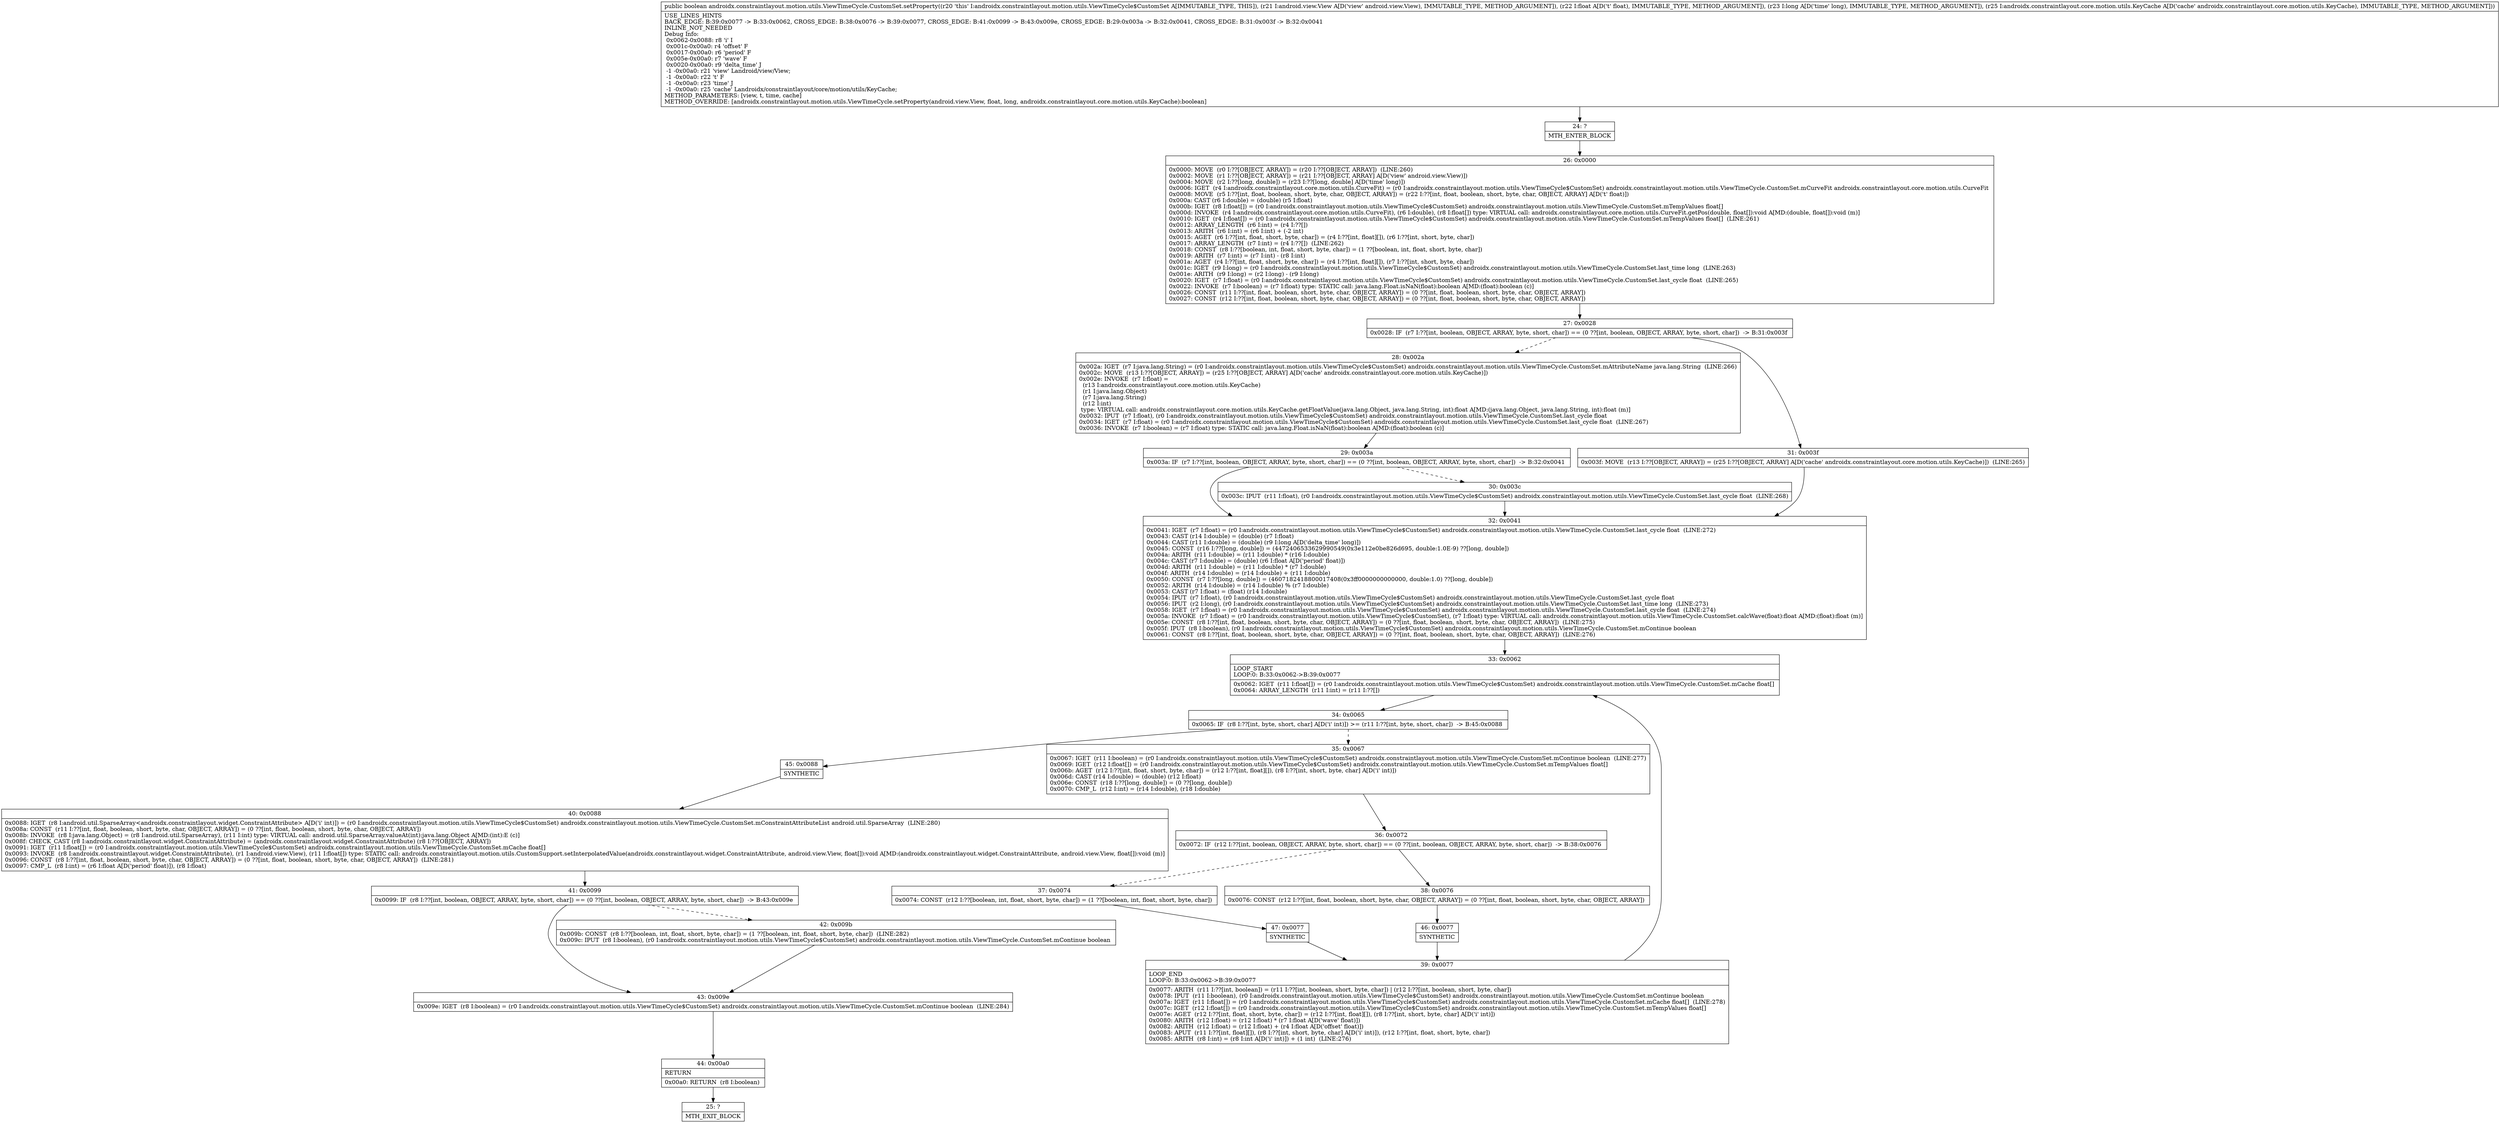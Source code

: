 digraph "CFG forandroidx.constraintlayout.motion.utils.ViewTimeCycle.CustomSet.setProperty(Landroid\/view\/View;FJLandroidx\/constraintlayout\/core\/motion\/utils\/KeyCache;)Z" {
Node_24 [shape=record,label="{24\:\ ?|MTH_ENTER_BLOCK\l}"];
Node_26 [shape=record,label="{26\:\ 0x0000|0x0000: MOVE  (r0 I:??[OBJECT, ARRAY]) = (r20 I:??[OBJECT, ARRAY])  (LINE:260)\l0x0002: MOVE  (r1 I:??[OBJECT, ARRAY]) = (r21 I:??[OBJECT, ARRAY] A[D('view' android.view.View)]) \l0x0004: MOVE  (r2 I:??[long, double]) = (r23 I:??[long, double] A[D('time' long)]) \l0x0006: IGET  (r4 I:androidx.constraintlayout.core.motion.utils.CurveFit) = (r0 I:androidx.constraintlayout.motion.utils.ViewTimeCycle$CustomSet) androidx.constraintlayout.motion.utils.ViewTimeCycle.CustomSet.mCurveFit androidx.constraintlayout.core.motion.utils.CurveFit \l0x0008: MOVE  (r5 I:??[int, float, boolean, short, byte, char, OBJECT, ARRAY]) = (r22 I:??[int, float, boolean, short, byte, char, OBJECT, ARRAY] A[D('t' float)]) \l0x000a: CAST (r6 I:double) = (double) (r5 I:float) \l0x000b: IGET  (r8 I:float[]) = (r0 I:androidx.constraintlayout.motion.utils.ViewTimeCycle$CustomSet) androidx.constraintlayout.motion.utils.ViewTimeCycle.CustomSet.mTempValues float[] \l0x000d: INVOKE  (r4 I:androidx.constraintlayout.core.motion.utils.CurveFit), (r6 I:double), (r8 I:float[]) type: VIRTUAL call: androidx.constraintlayout.core.motion.utils.CurveFit.getPos(double, float[]):void A[MD:(double, float[]):void (m)]\l0x0010: IGET  (r4 I:float[]) = (r0 I:androidx.constraintlayout.motion.utils.ViewTimeCycle$CustomSet) androidx.constraintlayout.motion.utils.ViewTimeCycle.CustomSet.mTempValues float[]  (LINE:261)\l0x0012: ARRAY_LENGTH  (r6 I:int) = (r4 I:??[]) \l0x0013: ARITH  (r6 I:int) = (r6 I:int) + (\-2 int) \l0x0015: AGET  (r6 I:??[int, float, short, byte, char]) = (r4 I:??[int, float][]), (r6 I:??[int, short, byte, char]) \l0x0017: ARRAY_LENGTH  (r7 I:int) = (r4 I:??[])  (LINE:262)\l0x0018: CONST  (r8 I:??[boolean, int, float, short, byte, char]) = (1 ??[boolean, int, float, short, byte, char]) \l0x0019: ARITH  (r7 I:int) = (r7 I:int) \- (r8 I:int) \l0x001a: AGET  (r4 I:??[int, float, short, byte, char]) = (r4 I:??[int, float][]), (r7 I:??[int, short, byte, char]) \l0x001c: IGET  (r9 I:long) = (r0 I:androidx.constraintlayout.motion.utils.ViewTimeCycle$CustomSet) androidx.constraintlayout.motion.utils.ViewTimeCycle.CustomSet.last_time long  (LINE:263)\l0x001e: ARITH  (r9 I:long) = (r2 I:long) \- (r9 I:long) \l0x0020: IGET  (r7 I:float) = (r0 I:androidx.constraintlayout.motion.utils.ViewTimeCycle$CustomSet) androidx.constraintlayout.motion.utils.ViewTimeCycle.CustomSet.last_cycle float  (LINE:265)\l0x0022: INVOKE  (r7 I:boolean) = (r7 I:float) type: STATIC call: java.lang.Float.isNaN(float):boolean A[MD:(float):boolean (c)]\l0x0026: CONST  (r11 I:??[int, float, boolean, short, byte, char, OBJECT, ARRAY]) = (0 ??[int, float, boolean, short, byte, char, OBJECT, ARRAY]) \l0x0027: CONST  (r12 I:??[int, float, boolean, short, byte, char, OBJECT, ARRAY]) = (0 ??[int, float, boolean, short, byte, char, OBJECT, ARRAY]) \l}"];
Node_27 [shape=record,label="{27\:\ 0x0028|0x0028: IF  (r7 I:??[int, boolean, OBJECT, ARRAY, byte, short, char]) == (0 ??[int, boolean, OBJECT, ARRAY, byte, short, char])  \-\> B:31:0x003f \l}"];
Node_28 [shape=record,label="{28\:\ 0x002a|0x002a: IGET  (r7 I:java.lang.String) = (r0 I:androidx.constraintlayout.motion.utils.ViewTimeCycle$CustomSet) androidx.constraintlayout.motion.utils.ViewTimeCycle.CustomSet.mAttributeName java.lang.String  (LINE:266)\l0x002c: MOVE  (r13 I:??[OBJECT, ARRAY]) = (r25 I:??[OBJECT, ARRAY] A[D('cache' androidx.constraintlayout.core.motion.utils.KeyCache)]) \l0x002e: INVOKE  (r7 I:float) = \l  (r13 I:androidx.constraintlayout.core.motion.utils.KeyCache)\l  (r1 I:java.lang.Object)\l  (r7 I:java.lang.String)\l  (r12 I:int)\l type: VIRTUAL call: androidx.constraintlayout.core.motion.utils.KeyCache.getFloatValue(java.lang.Object, java.lang.String, int):float A[MD:(java.lang.Object, java.lang.String, int):float (m)]\l0x0032: IPUT  (r7 I:float), (r0 I:androidx.constraintlayout.motion.utils.ViewTimeCycle$CustomSet) androidx.constraintlayout.motion.utils.ViewTimeCycle.CustomSet.last_cycle float \l0x0034: IGET  (r7 I:float) = (r0 I:androidx.constraintlayout.motion.utils.ViewTimeCycle$CustomSet) androidx.constraintlayout.motion.utils.ViewTimeCycle.CustomSet.last_cycle float  (LINE:267)\l0x0036: INVOKE  (r7 I:boolean) = (r7 I:float) type: STATIC call: java.lang.Float.isNaN(float):boolean A[MD:(float):boolean (c)]\l}"];
Node_29 [shape=record,label="{29\:\ 0x003a|0x003a: IF  (r7 I:??[int, boolean, OBJECT, ARRAY, byte, short, char]) == (0 ??[int, boolean, OBJECT, ARRAY, byte, short, char])  \-\> B:32:0x0041 \l}"];
Node_30 [shape=record,label="{30\:\ 0x003c|0x003c: IPUT  (r11 I:float), (r0 I:androidx.constraintlayout.motion.utils.ViewTimeCycle$CustomSet) androidx.constraintlayout.motion.utils.ViewTimeCycle.CustomSet.last_cycle float  (LINE:268)\l}"];
Node_32 [shape=record,label="{32\:\ 0x0041|0x0041: IGET  (r7 I:float) = (r0 I:androidx.constraintlayout.motion.utils.ViewTimeCycle$CustomSet) androidx.constraintlayout.motion.utils.ViewTimeCycle.CustomSet.last_cycle float  (LINE:272)\l0x0043: CAST (r14 I:double) = (double) (r7 I:float) \l0x0044: CAST (r11 I:double) = (double) (r9 I:long A[D('delta_time' long)]) \l0x0045: CONST  (r16 I:??[long, double]) = (4472406533629990549(0x3e112e0be826d695, double:1.0E\-9) ??[long, double]) \l0x004a: ARITH  (r11 I:double) = (r11 I:double) * (r16 I:double) \l0x004c: CAST (r7 I:double) = (double) (r6 I:float A[D('period' float)]) \l0x004d: ARITH  (r11 I:double) = (r11 I:double) * (r7 I:double) \l0x004f: ARITH  (r14 I:double) = (r14 I:double) + (r11 I:double) \l0x0050: CONST  (r7 I:??[long, double]) = (4607182418800017408(0x3ff0000000000000, double:1.0) ??[long, double]) \l0x0052: ARITH  (r14 I:double) = (r14 I:double) % (r7 I:double) \l0x0053: CAST (r7 I:float) = (float) (r14 I:double) \l0x0054: IPUT  (r7 I:float), (r0 I:androidx.constraintlayout.motion.utils.ViewTimeCycle$CustomSet) androidx.constraintlayout.motion.utils.ViewTimeCycle.CustomSet.last_cycle float \l0x0056: IPUT  (r2 I:long), (r0 I:androidx.constraintlayout.motion.utils.ViewTimeCycle$CustomSet) androidx.constraintlayout.motion.utils.ViewTimeCycle.CustomSet.last_time long  (LINE:273)\l0x0058: IGET  (r7 I:float) = (r0 I:androidx.constraintlayout.motion.utils.ViewTimeCycle$CustomSet) androidx.constraintlayout.motion.utils.ViewTimeCycle.CustomSet.last_cycle float  (LINE:274)\l0x005a: INVOKE  (r7 I:float) = (r0 I:androidx.constraintlayout.motion.utils.ViewTimeCycle$CustomSet), (r7 I:float) type: VIRTUAL call: androidx.constraintlayout.motion.utils.ViewTimeCycle.CustomSet.calcWave(float):float A[MD:(float):float (m)]\l0x005e: CONST  (r8 I:??[int, float, boolean, short, byte, char, OBJECT, ARRAY]) = (0 ??[int, float, boolean, short, byte, char, OBJECT, ARRAY])  (LINE:275)\l0x005f: IPUT  (r8 I:boolean), (r0 I:androidx.constraintlayout.motion.utils.ViewTimeCycle$CustomSet) androidx.constraintlayout.motion.utils.ViewTimeCycle.CustomSet.mContinue boolean \l0x0061: CONST  (r8 I:??[int, float, boolean, short, byte, char, OBJECT, ARRAY]) = (0 ??[int, float, boolean, short, byte, char, OBJECT, ARRAY])  (LINE:276)\l}"];
Node_33 [shape=record,label="{33\:\ 0x0062|LOOP_START\lLOOP:0: B:33:0x0062\-\>B:39:0x0077\l|0x0062: IGET  (r11 I:float[]) = (r0 I:androidx.constraintlayout.motion.utils.ViewTimeCycle$CustomSet) androidx.constraintlayout.motion.utils.ViewTimeCycle.CustomSet.mCache float[] \l0x0064: ARRAY_LENGTH  (r11 I:int) = (r11 I:??[]) \l}"];
Node_34 [shape=record,label="{34\:\ 0x0065|0x0065: IF  (r8 I:??[int, byte, short, char] A[D('i' int)]) \>= (r11 I:??[int, byte, short, char])  \-\> B:45:0x0088 \l}"];
Node_35 [shape=record,label="{35\:\ 0x0067|0x0067: IGET  (r11 I:boolean) = (r0 I:androidx.constraintlayout.motion.utils.ViewTimeCycle$CustomSet) androidx.constraintlayout.motion.utils.ViewTimeCycle.CustomSet.mContinue boolean  (LINE:277)\l0x0069: IGET  (r12 I:float[]) = (r0 I:androidx.constraintlayout.motion.utils.ViewTimeCycle$CustomSet) androidx.constraintlayout.motion.utils.ViewTimeCycle.CustomSet.mTempValues float[] \l0x006b: AGET  (r12 I:??[int, float, short, byte, char]) = (r12 I:??[int, float][]), (r8 I:??[int, short, byte, char] A[D('i' int)]) \l0x006d: CAST (r14 I:double) = (double) (r12 I:float) \l0x006e: CONST  (r18 I:??[long, double]) = (0 ??[long, double]) \l0x0070: CMP_L  (r12 I:int) = (r14 I:double), (r18 I:double) \l}"];
Node_36 [shape=record,label="{36\:\ 0x0072|0x0072: IF  (r12 I:??[int, boolean, OBJECT, ARRAY, byte, short, char]) == (0 ??[int, boolean, OBJECT, ARRAY, byte, short, char])  \-\> B:38:0x0076 \l}"];
Node_37 [shape=record,label="{37\:\ 0x0074|0x0074: CONST  (r12 I:??[boolean, int, float, short, byte, char]) = (1 ??[boolean, int, float, short, byte, char]) \l}"];
Node_47 [shape=record,label="{47\:\ 0x0077|SYNTHETIC\l}"];
Node_39 [shape=record,label="{39\:\ 0x0077|LOOP_END\lLOOP:0: B:33:0x0062\-\>B:39:0x0077\l|0x0077: ARITH  (r11 I:??[int, boolean]) = (r11 I:??[int, boolean, short, byte, char]) \| (r12 I:??[int, boolean, short, byte, char]) \l0x0078: IPUT  (r11 I:boolean), (r0 I:androidx.constraintlayout.motion.utils.ViewTimeCycle$CustomSet) androidx.constraintlayout.motion.utils.ViewTimeCycle.CustomSet.mContinue boolean \l0x007a: IGET  (r11 I:float[]) = (r0 I:androidx.constraintlayout.motion.utils.ViewTimeCycle$CustomSet) androidx.constraintlayout.motion.utils.ViewTimeCycle.CustomSet.mCache float[]  (LINE:278)\l0x007c: IGET  (r12 I:float[]) = (r0 I:androidx.constraintlayout.motion.utils.ViewTimeCycle$CustomSet) androidx.constraintlayout.motion.utils.ViewTimeCycle.CustomSet.mTempValues float[] \l0x007e: AGET  (r12 I:??[int, float, short, byte, char]) = (r12 I:??[int, float][]), (r8 I:??[int, short, byte, char] A[D('i' int)]) \l0x0080: ARITH  (r12 I:float) = (r12 I:float) * (r7 I:float A[D('wave' float)]) \l0x0082: ARITH  (r12 I:float) = (r12 I:float) + (r4 I:float A[D('offset' float)]) \l0x0083: APUT  (r11 I:??[int, float][]), (r8 I:??[int, short, byte, char] A[D('i' int)]), (r12 I:??[int, float, short, byte, char]) \l0x0085: ARITH  (r8 I:int) = (r8 I:int A[D('i' int)]) + (1 int)  (LINE:276)\l}"];
Node_38 [shape=record,label="{38\:\ 0x0076|0x0076: CONST  (r12 I:??[int, float, boolean, short, byte, char, OBJECT, ARRAY]) = (0 ??[int, float, boolean, short, byte, char, OBJECT, ARRAY]) \l}"];
Node_46 [shape=record,label="{46\:\ 0x0077|SYNTHETIC\l}"];
Node_45 [shape=record,label="{45\:\ 0x0088|SYNTHETIC\l}"];
Node_40 [shape=record,label="{40\:\ 0x0088|0x0088: IGET  (r8 I:android.util.SparseArray\<androidx.constraintlayout.widget.ConstraintAttribute\> A[D('i' int)]) = (r0 I:androidx.constraintlayout.motion.utils.ViewTimeCycle$CustomSet) androidx.constraintlayout.motion.utils.ViewTimeCycle.CustomSet.mConstraintAttributeList android.util.SparseArray  (LINE:280)\l0x008a: CONST  (r11 I:??[int, float, boolean, short, byte, char, OBJECT, ARRAY]) = (0 ??[int, float, boolean, short, byte, char, OBJECT, ARRAY]) \l0x008b: INVOKE  (r8 I:java.lang.Object) = (r8 I:android.util.SparseArray), (r11 I:int) type: VIRTUAL call: android.util.SparseArray.valueAt(int):java.lang.Object A[MD:(int):E (c)]\l0x008f: CHECK_CAST (r8 I:androidx.constraintlayout.widget.ConstraintAttribute) = (androidx.constraintlayout.widget.ConstraintAttribute) (r8 I:??[OBJECT, ARRAY]) \l0x0091: IGET  (r11 I:float[]) = (r0 I:androidx.constraintlayout.motion.utils.ViewTimeCycle$CustomSet) androidx.constraintlayout.motion.utils.ViewTimeCycle.CustomSet.mCache float[] \l0x0093: INVOKE  (r8 I:androidx.constraintlayout.widget.ConstraintAttribute), (r1 I:android.view.View), (r11 I:float[]) type: STATIC call: androidx.constraintlayout.motion.utils.CustomSupport.setInterpolatedValue(androidx.constraintlayout.widget.ConstraintAttribute, android.view.View, float[]):void A[MD:(androidx.constraintlayout.widget.ConstraintAttribute, android.view.View, float[]):void (m)]\l0x0096: CONST  (r8 I:??[int, float, boolean, short, byte, char, OBJECT, ARRAY]) = (0 ??[int, float, boolean, short, byte, char, OBJECT, ARRAY])  (LINE:281)\l0x0097: CMP_L  (r8 I:int) = (r6 I:float A[D('period' float)]), (r8 I:float) \l}"];
Node_41 [shape=record,label="{41\:\ 0x0099|0x0099: IF  (r8 I:??[int, boolean, OBJECT, ARRAY, byte, short, char]) == (0 ??[int, boolean, OBJECT, ARRAY, byte, short, char])  \-\> B:43:0x009e \l}"];
Node_42 [shape=record,label="{42\:\ 0x009b|0x009b: CONST  (r8 I:??[boolean, int, float, short, byte, char]) = (1 ??[boolean, int, float, short, byte, char])  (LINE:282)\l0x009c: IPUT  (r8 I:boolean), (r0 I:androidx.constraintlayout.motion.utils.ViewTimeCycle$CustomSet) androidx.constraintlayout.motion.utils.ViewTimeCycle.CustomSet.mContinue boolean \l}"];
Node_43 [shape=record,label="{43\:\ 0x009e|0x009e: IGET  (r8 I:boolean) = (r0 I:androidx.constraintlayout.motion.utils.ViewTimeCycle$CustomSet) androidx.constraintlayout.motion.utils.ViewTimeCycle.CustomSet.mContinue boolean  (LINE:284)\l}"];
Node_44 [shape=record,label="{44\:\ 0x00a0|RETURN\l|0x00a0: RETURN  (r8 I:boolean) \l}"];
Node_25 [shape=record,label="{25\:\ ?|MTH_EXIT_BLOCK\l}"];
Node_31 [shape=record,label="{31\:\ 0x003f|0x003f: MOVE  (r13 I:??[OBJECT, ARRAY]) = (r25 I:??[OBJECT, ARRAY] A[D('cache' androidx.constraintlayout.core.motion.utils.KeyCache)])  (LINE:265)\l}"];
MethodNode[shape=record,label="{public boolean androidx.constraintlayout.motion.utils.ViewTimeCycle.CustomSet.setProperty((r20 'this' I:androidx.constraintlayout.motion.utils.ViewTimeCycle$CustomSet A[IMMUTABLE_TYPE, THIS]), (r21 I:android.view.View A[D('view' android.view.View), IMMUTABLE_TYPE, METHOD_ARGUMENT]), (r22 I:float A[D('t' float), IMMUTABLE_TYPE, METHOD_ARGUMENT]), (r23 I:long A[D('time' long), IMMUTABLE_TYPE, METHOD_ARGUMENT]), (r25 I:androidx.constraintlayout.core.motion.utils.KeyCache A[D('cache' androidx.constraintlayout.core.motion.utils.KeyCache), IMMUTABLE_TYPE, METHOD_ARGUMENT]))  | USE_LINES_HINTS\lBACK_EDGE: B:39:0x0077 \-\> B:33:0x0062, CROSS_EDGE: B:38:0x0076 \-\> B:39:0x0077, CROSS_EDGE: B:41:0x0099 \-\> B:43:0x009e, CROSS_EDGE: B:29:0x003a \-\> B:32:0x0041, CROSS_EDGE: B:31:0x003f \-\> B:32:0x0041\lINLINE_NOT_NEEDED\lDebug Info:\l  0x0062\-0x0088: r8 'i' I\l  0x001c\-0x00a0: r4 'offset' F\l  0x0017\-0x00a0: r6 'period' F\l  0x005e\-0x00a0: r7 'wave' F\l  0x0020\-0x00a0: r9 'delta_time' J\l  \-1 \-0x00a0: r21 'view' Landroid\/view\/View;\l  \-1 \-0x00a0: r22 't' F\l  \-1 \-0x00a0: r23 'time' J\l  \-1 \-0x00a0: r25 'cache' Landroidx\/constraintlayout\/core\/motion\/utils\/KeyCache;\lMETHOD_PARAMETERS: [view, t, time, cache]\lMETHOD_OVERRIDE: [androidx.constraintlayout.motion.utils.ViewTimeCycle.setProperty(android.view.View, float, long, androidx.constraintlayout.core.motion.utils.KeyCache):boolean]\l}"];
MethodNode -> Node_24;Node_24 -> Node_26;
Node_26 -> Node_27;
Node_27 -> Node_28[style=dashed];
Node_27 -> Node_31;
Node_28 -> Node_29;
Node_29 -> Node_30[style=dashed];
Node_29 -> Node_32;
Node_30 -> Node_32;
Node_32 -> Node_33;
Node_33 -> Node_34;
Node_34 -> Node_35[style=dashed];
Node_34 -> Node_45;
Node_35 -> Node_36;
Node_36 -> Node_37[style=dashed];
Node_36 -> Node_38;
Node_37 -> Node_47;
Node_47 -> Node_39;
Node_39 -> Node_33;
Node_38 -> Node_46;
Node_46 -> Node_39;
Node_45 -> Node_40;
Node_40 -> Node_41;
Node_41 -> Node_42[style=dashed];
Node_41 -> Node_43;
Node_42 -> Node_43;
Node_43 -> Node_44;
Node_44 -> Node_25;
Node_31 -> Node_32;
}

